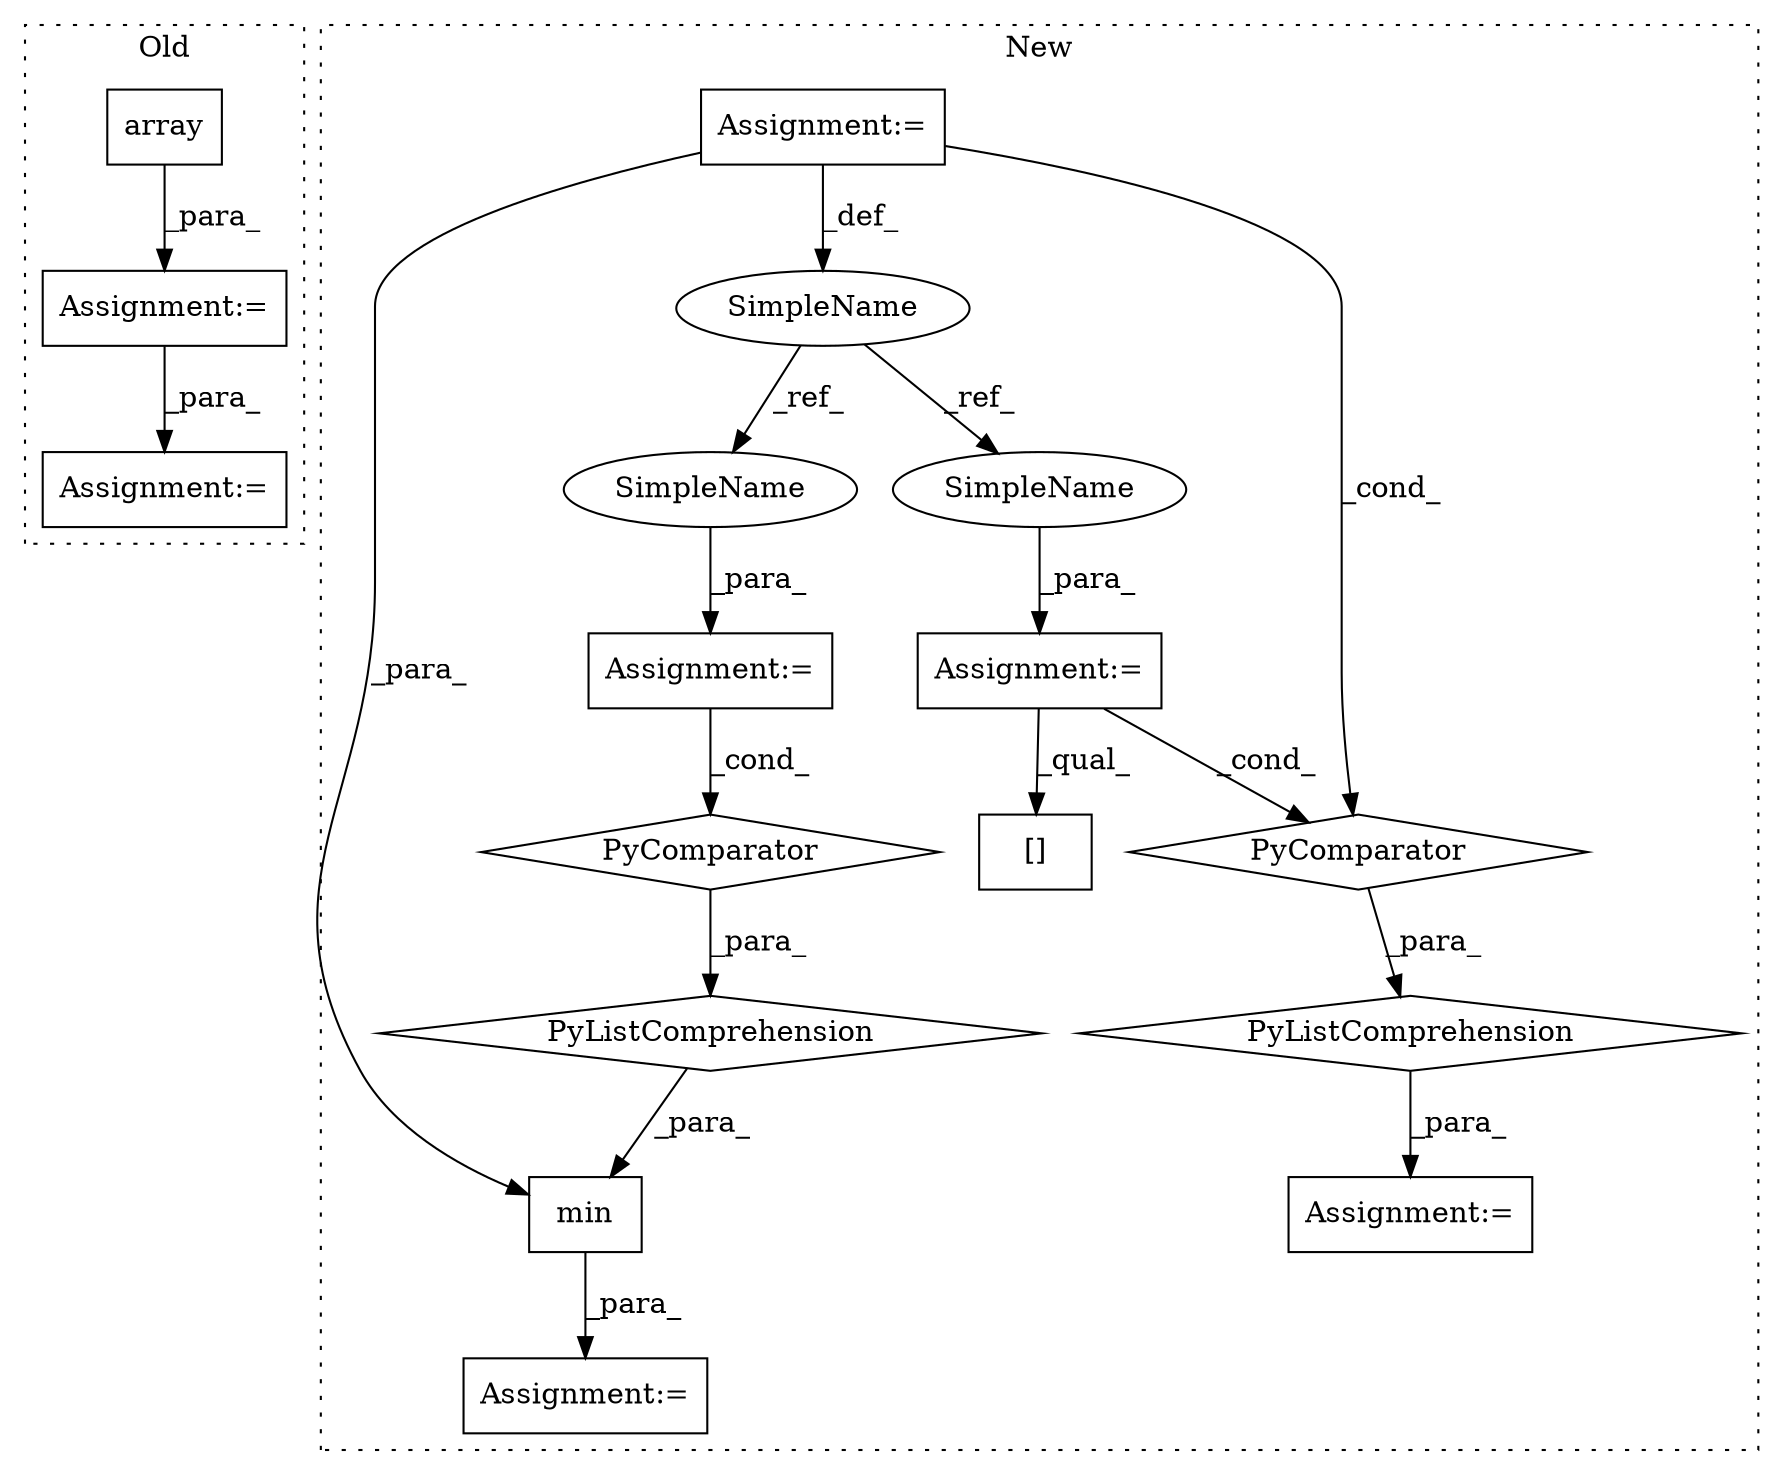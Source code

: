 digraph G {
subgraph cluster0 {
1 [label="array" a="32" s="3727,3764" l="6,1" shape="box"];
6 [label="Assignment:=" a="7" s="3838" l="1" shape="box"];
15 [label="Assignment:=" a="7" s="3720" l="1" shape="box"];
label = "Old";
style="dotted";
}
subgraph cluster1 {
2 [label="PyComparator" a="113" s="4510" l="25" shape="diamond"];
3 [label="PyListComprehension" a="109" s="4436" l="107" shape="diamond"];
4 [label="Assignment:=" a="7" s="4153" l="12" shape="box"];
5 [label="Assignment:=" a="7" s="4420" l="1" shape="box"];
7 [label="[]" a="2" s="4574,4599" l="2,1" shape="box"];
8 [label="Assignment:=" a="7" s="4709" l="1" shape="box"];
9 [label="Assignment:=" a="7" s="4510" l="25" shape="box"];
10 [label="min" a="32" s="4421,4543" l="15,-5" shape="box"];
11 [label="SimpleName" a="42" s="4259" l="9" shape="ellipse"];
12 [label="Assignment:=" a="7" s="4668" l="25" shape="box"];
13 [label="PyListComprehension" a="109" s="4574" l="127" shape="diamond"];
14 [label="PyComparator" a="113" s="4668" l="25" shape="diamond"];
16 [label="SimpleName" a="42" s="4517" l="9" shape="ellipse"];
17 [label="SimpleName" a="42" s="4675" l="9" shape="ellipse"];
label = "New";
style="dotted";
}
1 -> 15 [label="_para_"];
2 -> 3 [label="_para_"];
3 -> 10 [label="_para_"];
4 -> 10 [label="_para_"];
4 -> 14 [label="_cond_"];
4 -> 11 [label="_def_"];
9 -> 2 [label="_cond_"];
10 -> 5 [label="_para_"];
11 -> 17 [label="_ref_"];
11 -> 16 [label="_ref_"];
12 -> 14 [label="_cond_"];
12 -> 7 [label="_qual_"];
13 -> 8 [label="_para_"];
14 -> 13 [label="_para_"];
15 -> 6 [label="_para_"];
16 -> 9 [label="_para_"];
17 -> 12 [label="_para_"];
}
